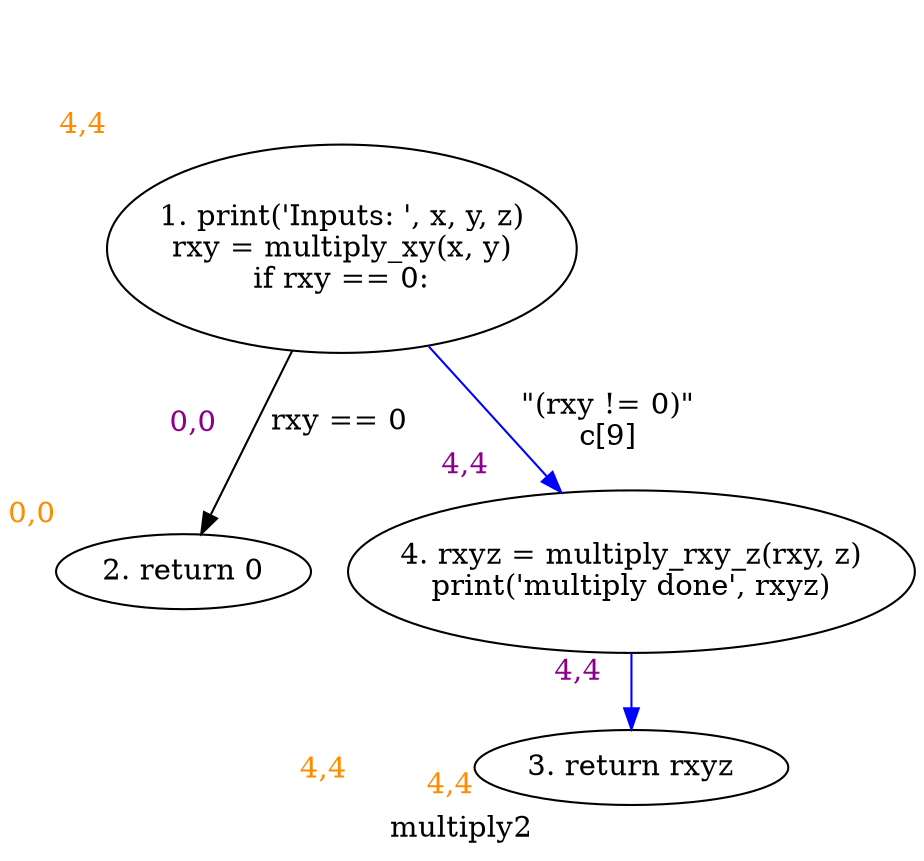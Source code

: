 digraph clustermultiply2 {
	graph [bb="0,0,403.71,358.55",
		label=multiply2,
		lheight=0.22,
		lp="201.85,11.875",
		lwidth=0.71,
		xlabel=<<br></br><br></br><br></br><font color='darkorange'>-1,-1</font>>
	];
	node [label="\N",
		xlabel=<<br></br><br></br><br></br><font color='darkorange'>-1,-1</font>>
	];
	1	[height=1.3946,
		label="1. print('Inputs: ', x, y, z)
rxy = multiply_xy(x, y)
if rxy == 0:",
		pos="119.78,292.59",
		width=2.8481,
		xlabel=<<br></br><br></br><br></br><font color='darkorange'>4,4</font>>,
		xlp="8.625,350.67"];
	2	[height=0.5,
		label="2. return 0
",
		pos="83.782,135.82",
		width=1.3491,
		xlabel=<<br></br><br></br><br></br><font color='darkorange'>0,0</font>>,
		xlp="26.588,161.69"];
	1 -> 2	[label="rxy == 0",
		label_bgcolor=white,
		lp="129.16,208.63",
		pos="e,87.789,154.05 108.39,242.62 102.45,217.06 95.386,186.71 90.355,165.08",
		xlabel=<<font color='darkmagenta'><br/>  0,0   <br/></font>>,
		xlp="80.006,205.85"];
	4	[height=1.0852,
		label="4. rxyz = multiply_rxy_z(rxy, z)
print('multiply done', rxyz)",
		pos="276.78,135.82",
		width=3.5257,
		xlabel=<<br></br><br></br><br></br><font color='darkorange'>4,4</font>>,
		xlp="141.23,182.76"];
	1 -> 4	[color=blue,
		label="\"(rxy != 0)\"\nc[9]",
		label_bgcolor=white,
		lp="249.78,208.63",
		pos="e,239.47,173.6 164.77,247.24 185.65,226.66 210.42,202.24 231.35,181.6",
		xlabel=<<font color='darkmagenta'><br/>  4,4   <br/></font>>,
		xlp="184.06,218.36"];
	3	[height=0.5,
		label="3. return rxyz
",
		pos="276.78,41.75",
		width=1.6679,
		xlabel=<<br></br><br></br><br></br><font color='darkorange'>4,4</font>>,
		xlp="208.11,67.625"];
	4 -> 3	[color=blue,
		label_bgcolor=white,
		pos="e,276.78,60.067 276.78,96.306 276.78,87.929 276.78,79.211 276.78,71.301",
		xlabel=<<font color='darkmagenta'><br/>  4,4   <br/></font>>,
		xlp="258.78,86.016"];
}
